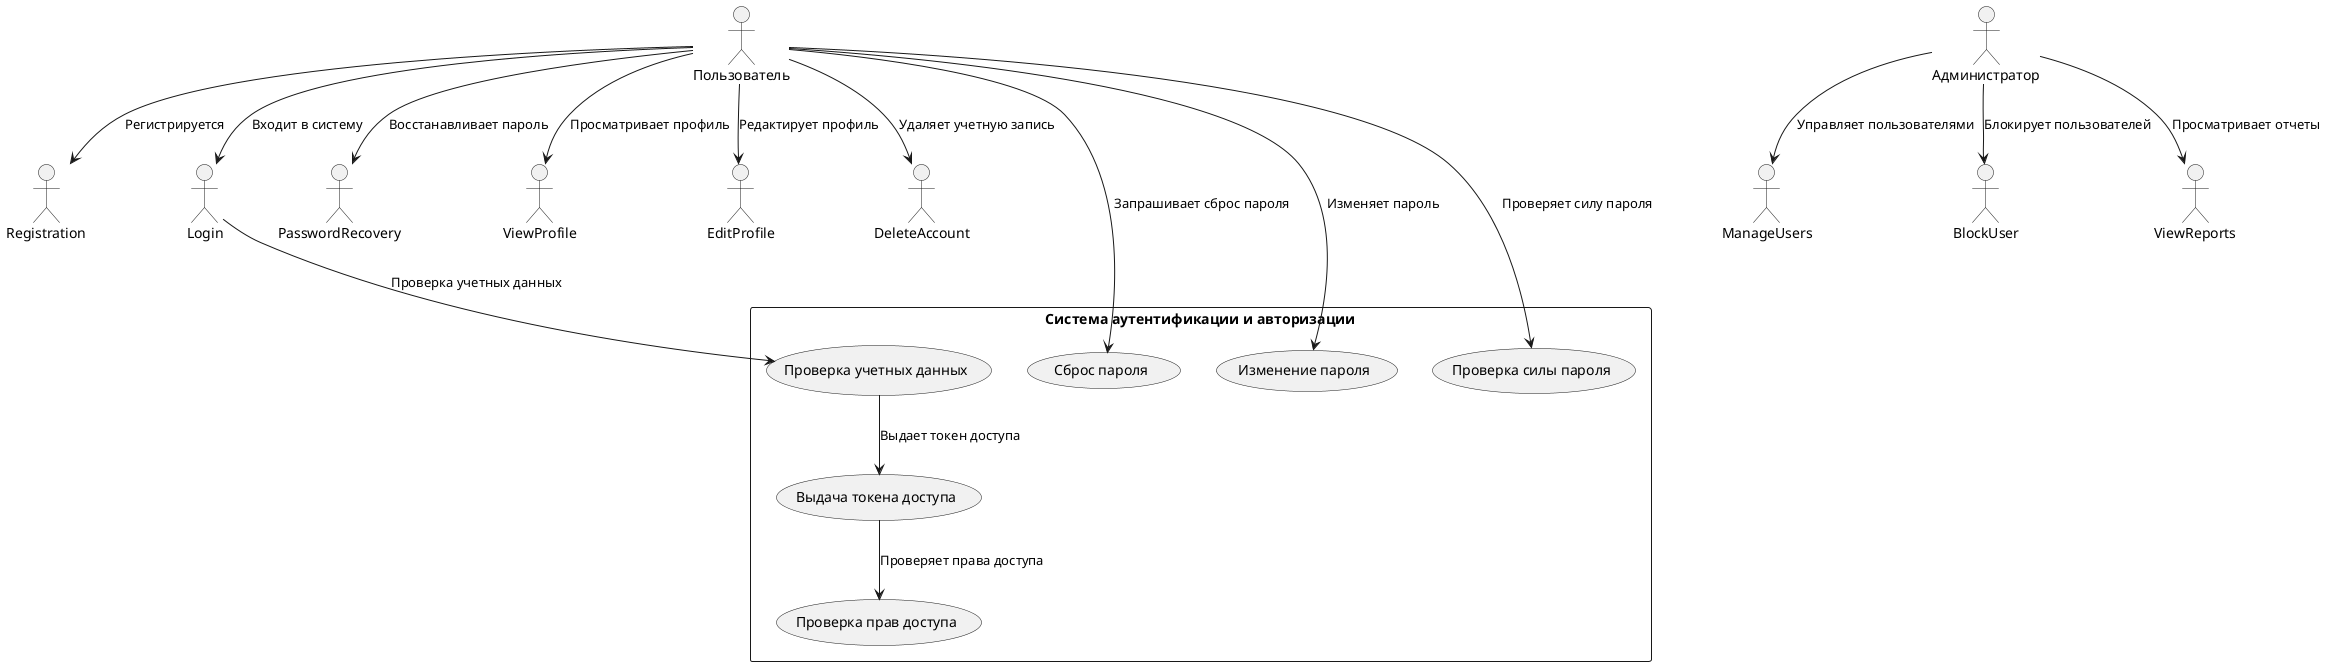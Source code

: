 @startuml

actor "Пользователь" as User
actor "Администратор" as Admin

rectangle "Система аутентификации и авторизации" {
    (Проверка учетных данных) as CheckCredentials
    (Выдача токена доступа) as IssueAccessToken
    (Проверка прав доступа) as CheckAccessRights
    
    (Сброс пароля) as ResetPassword
    (Изменение пароля) as ChangePassword
    (Проверка силы пароля) as CheckPasswordStrength
}

User --> Registration : "Регистрируется"
User --> Login : "Входит в систему"
Login --> CheckCredentials : "Проверка учетных данных"
CheckCredentials --> IssueAccessToken : "Выдает токен доступа"
IssueAccessToken --> CheckAccessRights : "Проверяет права доступа"
User --> PasswordRecovery : "Восстанавливает пароль"
User --> ResetPassword : "Запрашивает сброс пароля"
User --> ChangePassword : "Изменяет пароль"
User --> CheckPasswordStrength : "Проверяет силу пароля"
User --> ViewProfile : "Просматривает профиль"
User --> EditProfile : "Редактирует профиль"
User --> DeleteAccount : "Удаляет учетную запись"

Admin --> ManageUsers : "Управляет пользователями"
Admin --> BlockUser : "Блокирует пользователей"
Admin --> ViewReports : "Просматривает отчеты"

@enduml
